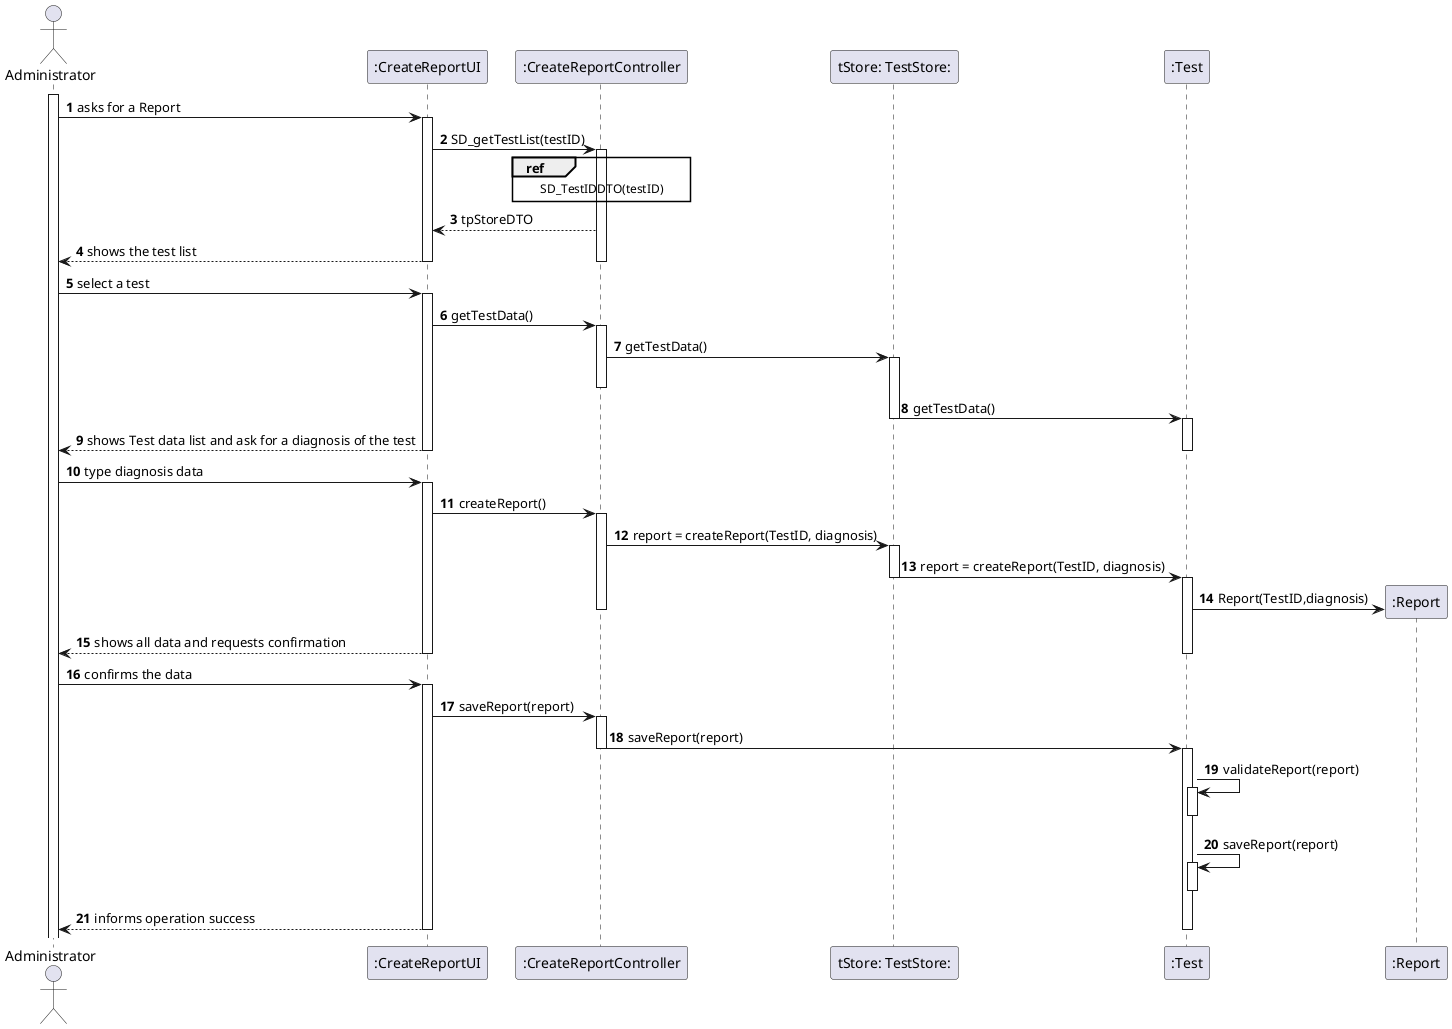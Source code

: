 @startuml
autonumber

actor "Administrator" as Administrator

participant ":CreateReportUI" as UI
participant ":CreateReportController" as CTRL
participant "tStore: TestStore:" as TESTSTORE
participant ":Test" as TEST
participant ":Report" as REPORT


activate Administrator
Administrator -> UI: asks for a Report
activate UI

UI -> CTRL : SD_getTestList(testID)
ref over CTRL: SD_TestIDDTO(testID)
activate CTRL

CTRL --> UI: tpStoreDTO









UI --> Administrator :shows the test list
deactivate UI
deactivate CTRL

Administrator -> UI : select a test
activate UI
UI -> CTRL : getTestData()
activate CTRL
CTRL -> TESTSTORE : getTestData()
activate TESTSTORE
deactivate CTRL
TESTSTORE -> TEST : getTestData()
deactivate TESTSTORE
activate TEST


UI --> Administrator : shows Test data list and ask for a diagnosis of the test
deactivate UI
deactivate TEST




Administrator -> UI : type diagnosis data
activate UI




UI-> CTRL : createReport()
activate CTRL




CTRL -> TESTSTORE : report = createReport(TestID, diagnosis)
activate TESTSTORE


TESTSTORE -> TEST : report = createReport(TestID, diagnosis)
deactivate TESTSTORE
activate TEST
TEST -> REPORT ** :  Report(TestID,diagnosis)





deactivate CTRL



UI --> Administrator : shows all data and requests confirmation
deactivate UI
deactivate TEST

Administrator -> UI : confirms the data
activate UI

UI-> CTRL : saveReport(report)
activate CTRL

CTRL -> TEST : saveReport(report)
deactivate CTRL
activate TEST
TEST -> TEST : validateReport(report)
activate TEST
deactivate TEST
TEST -> TEST : saveReport(report)
activate TEST
deactivate TEST

UI --> Administrator : informs operation success
deactivate UI

deactivate TEST







@enduml